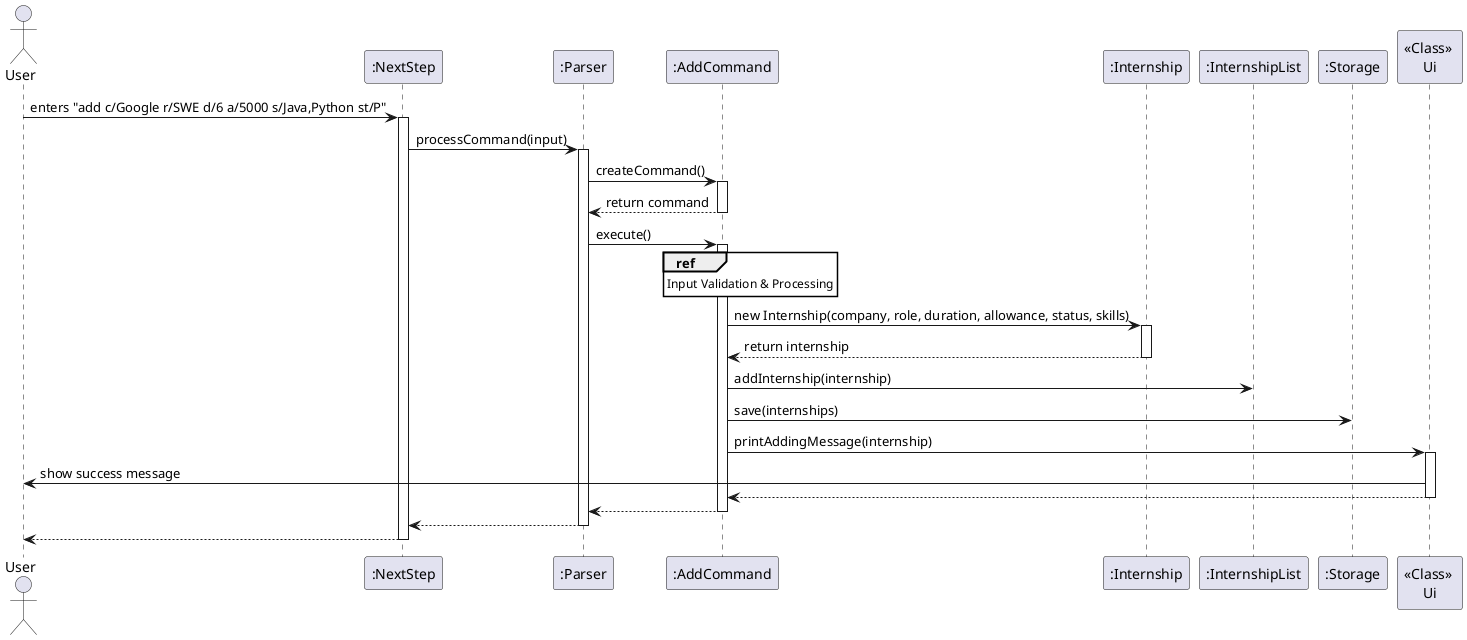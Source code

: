 @startuml
actor User
participant ":NextStep" as NextStep
participant ":Parser" as Parser
participant ":AddCommand" as AddCommand
participant ":Internship" as Internship
participant ":InternshipList" as InternshipList
participant ":Storage" as Storage
participant "<<Class>> \nUi" as Ui
skinparam sequenceReferenceBackgroundColor white

User -> NextStep : enters "add c/Google r/SWE d/6 a/5000 s/Java,Python st/P"
activate NextStep

NextStep -> Parser : processCommand(input)
activate Parser

Parser -> AddCommand : createCommand()
activate AddCommand
AddCommand --> Parser : return command
deactivate AddCommand

Parser -> AddCommand : execute()
activate AddCommand

ref over AddCommand
  Input Validation & Processing
end ref

AddCommand -> Internship : new Internship(company, role, duration, allowance, status, skills)
activate Internship
Internship --> AddCommand : return internship
deactivate Internship

AddCommand -> InternshipList : addInternship(internship)

AddCommand -> Storage : save(internships)

AddCommand -> Ui : printAddingMessage(internship)
activate Ui
Ui -> User : show success message
Ui --> AddCommand
deactivate Ui

AddCommand --> Parser
deactivate AddCommand

Parser --> NextStep
deactivate Parser

NextStep --> User
deactivate NextStep
@enduml